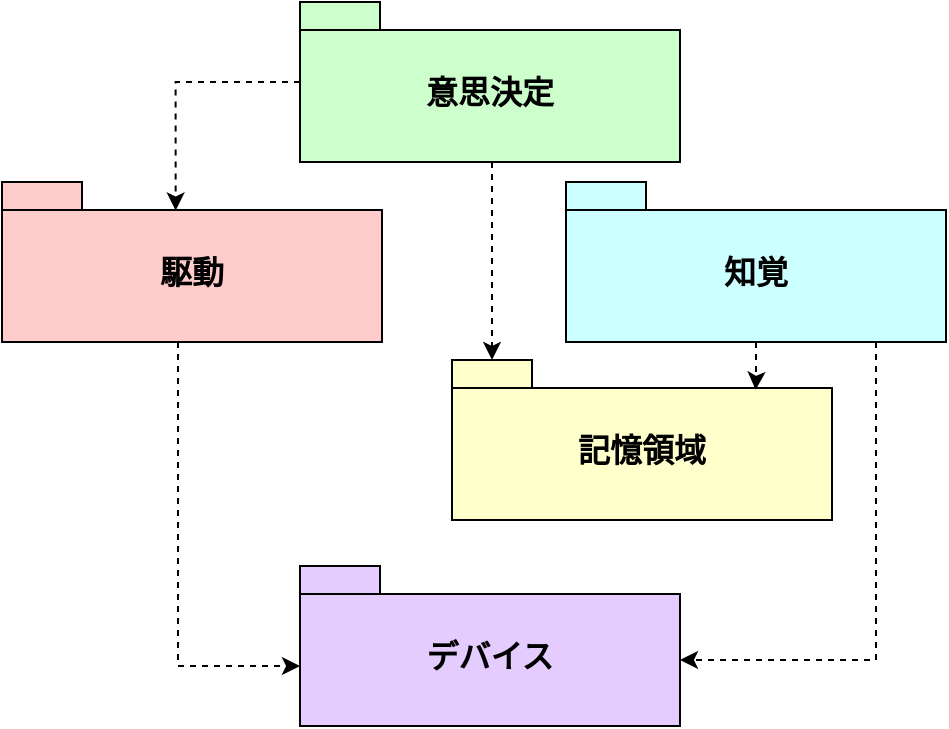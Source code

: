 <mxfile version="26.0.9">
  <diagram name="Page-1" id="2YBvvXClWsGukQMizWep">
    <mxGraphModel dx="1142" dy="964" grid="0" gridSize="10" guides="1" tooltips="1" connect="1" arrows="1" fold="1" page="0" pageScale="1" pageWidth="850" pageHeight="1100" math="0" shadow="0">
      <root>
        <mxCell id="0" />
        <mxCell id="1" parent="0" />
        <mxCell id="C-bP0ChuSQqNqgb-DMGm-2" value="意思決定" style="shape=folder;fontStyle=1;spacingTop=10;tabWidth=40;tabHeight=14;tabPosition=left;html=1;whiteSpace=wrap;fillColor=light-dark(#CCFFCC,var(--ge-dark-color, #121212));fontSize=16;" parent="1" vertex="1">
          <mxGeometry x="310" y="-90" width="190" height="80" as="geometry" />
        </mxCell>
        <mxCell id="C-bP0ChuSQqNqgb-DMGm-3" value="記憶領域" style="shape=folder;fontStyle=1;spacingTop=10;tabWidth=40;tabHeight=14;tabPosition=left;html=1;whiteSpace=wrap;fillColor=light-dark(#FFFFCC,var(--ge-dark-color, #121212));fontSize=16;" parent="1" vertex="1">
          <mxGeometry x="386" y="89" width="190" height="80" as="geometry" />
        </mxCell>
        <mxCell id="C-bP0ChuSQqNqgb-DMGm-4" value="駆動" style="shape=folder;fontStyle=1;spacingTop=10;tabWidth=40;tabHeight=14;tabPosition=left;html=1;whiteSpace=wrap;fillColor=light-dark(#FFCCCC,var(--ge-dark-color, #121212));fontSize=16;" parent="1" vertex="1">
          <mxGeometry x="161" width="190" height="80" as="geometry" />
        </mxCell>
        <mxCell id="C-bP0ChuSQqNqgb-DMGm-5" value="知覚" style="shape=folder;fontStyle=1;spacingTop=10;tabWidth=40;tabHeight=14;tabPosition=left;html=1;whiteSpace=wrap;fillColor=light-dark(#CCFFFF,var(--ge-dark-color, #121212));fontSize=16;" parent="1" vertex="1">
          <mxGeometry x="443" width="190" height="80" as="geometry" />
        </mxCell>
        <mxCell id="C-bP0ChuSQqNqgb-DMGm-6" value="デバイス" style="shape=folder;fontStyle=1;spacingTop=10;tabWidth=40;tabHeight=14;tabPosition=left;html=1;whiteSpace=wrap;fillColor=light-dark(#E5CCFF,var(--ge-dark-color, #121212));fontSize=16;" parent="1" vertex="1">
          <mxGeometry x="310" y="192" width="190" height="80" as="geometry" />
        </mxCell>
        <mxCell id="jhjcq3Etw5Rlr6YPoClq-8" style="edgeStyle=orthogonalEdgeStyle;rounded=0;orthogonalLoop=1;jettySize=auto;html=1;fontSize=16;fontStyle=1;dashed=1;" parent="1" source="C-bP0ChuSQqNqgb-DMGm-4" target="C-bP0ChuSQqNqgb-DMGm-6" edge="1">
          <mxGeometry relative="1" as="geometry">
            <Array as="points">
              <mxPoint x="249" y="242" />
            </Array>
          </mxGeometry>
        </mxCell>
        <mxCell id="jhjcq3Etw5Rlr6YPoClq-9" style="edgeStyle=orthogonalEdgeStyle;rounded=0;orthogonalLoop=1;jettySize=auto;html=1;entryX=0.457;entryY=0.178;entryDx=0;entryDy=0;entryPerimeter=0;fontSize=16;fontStyle=1;dashed=1;" parent="1" source="C-bP0ChuSQqNqgb-DMGm-2" target="C-bP0ChuSQqNqgb-DMGm-4" edge="1">
          <mxGeometry relative="1" as="geometry">
            <Array as="points">
              <mxPoint x="248" y="-50" />
            </Array>
          </mxGeometry>
        </mxCell>
        <mxCell id="jhjcq3Etw5Rlr6YPoClq-13" style="edgeStyle=orthogonalEdgeStyle;rounded=0;orthogonalLoop=1;jettySize=auto;html=1;entryX=0;entryY=0;entryDx=20;entryDy=0;entryPerimeter=0;fontSize=16;fontStyle=1;dashed=1;" parent="1" source="C-bP0ChuSQqNqgb-DMGm-2" target="C-bP0ChuSQqNqgb-DMGm-3" edge="1">
          <mxGeometry relative="1" as="geometry">
            <Array as="points">
              <mxPoint x="406" y="29" />
              <mxPoint x="406" y="29" />
            </Array>
          </mxGeometry>
        </mxCell>
        <mxCell id="jhjcq3Etw5Rlr6YPoClq-15" style="edgeStyle=orthogonalEdgeStyle;rounded=0;orthogonalLoop=1;jettySize=auto;html=1;entryX=0.799;entryY=0.186;entryDx=0;entryDy=0;entryPerimeter=0;fontSize=16;fontStyle=1;dashed=1;" parent="1" source="C-bP0ChuSQqNqgb-DMGm-5" target="C-bP0ChuSQqNqgb-DMGm-3" edge="1">
          <mxGeometry relative="1" as="geometry" />
        </mxCell>
        <mxCell id="jhjcq3Etw5Rlr6YPoClq-18" style="edgeStyle=orthogonalEdgeStyle;rounded=0;orthogonalLoop=1;jettySize=auto;html=1;entryX=0;entryY=0;entryDx=190;entryDy=47;entryPerimeter=0;dashed=1;" parent="1" source="C-bP0ChuSQqNqgb-DMGm-5" target="C-bP0ChuSQqNqgb-DMGm-6" edge="1">
          <mxGeometry relative="1" as="geometry">
            <Array as="points">
              <mxPoint x="598" y="239" />
            </Array>
          </mxGeometry>
        </mxCell>
      </root>
    </mxGraphModel>
  </diagram>
</mxfile>

